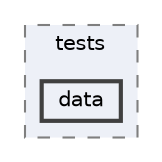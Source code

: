 digraph "/home/jam/Research/IRES-2025/dev/src/llm-scripts/testing/hypothesis-testing/hyp-env/lib/python3.12/site-packages/scipy/stats/tests/data"
{
 // LATEX_PDF_SIZE
  bgcolor="transparent";
  edge [fontname=Helvetica,fontsize=10,labelfontname=Helvetica,labelfontsize=10];
  node [fontname=Helvetica,fontsize=10,shape=box,height=0.2,width=0.4];
  compound=true
  subgraph clusterdir_8618931864598e0c47ee63b6d83796dc {
    graph [ bgcolor="#edf0f7", pencolor="grey50", label="tests", fontname=Helvetica,fontsize=10 style="filled,dashed", URL="dir_8618931864598e0c47ee63b6d83796dc.html",tooltip=""]
  dir_4e2824f9d308415957ab6bce42dcb4b1 [label="data", fillcolor="#edf0f7", color="grey25", style="filled,bold", URL="dir_4e2824f9d308415957ab6bce42dcb4b1.html",tooltip=""];
  }
}
